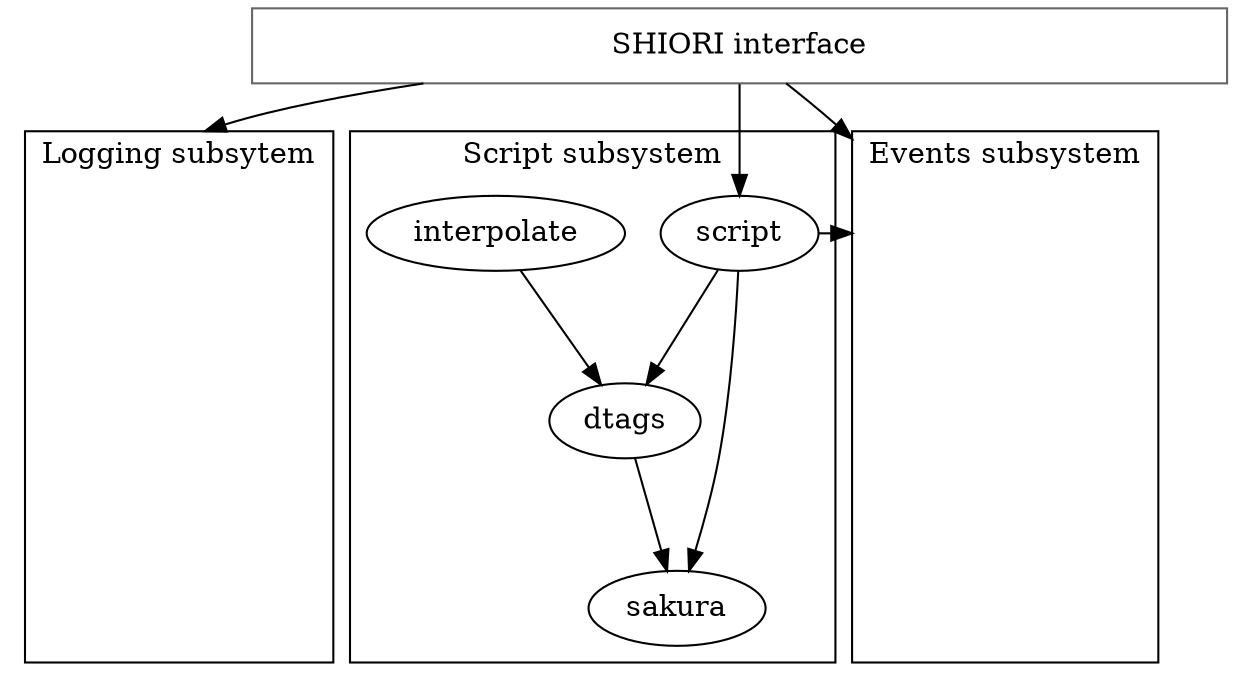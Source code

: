 digraph RSL {
    compound = true;
    node [shape=box, color=grey40]
    ranksep = 0.75

    interface [label = "SHIORI interface" width=6.5]

    subgraph cluster_logging {
        node [style=invis]
        edge [style=invis]
        label = "Logging subsytem";
        _logging->a->b
    }

    subgraph cluster_script {
        label = "Script subsystem";
        node [shape="ellipse" color=black]

        script [shape="ellipse" color=black]
        interpolate -> dtags -> sakura;
        script -> {sakura, dtags};
    }

    subgraph cluster_events {
        node [style=invis]
        edge [style=invis]
        label = "Events subsystem"
        _events->c->d
    }

    script -> _events [lhead="cluster_events" constraint=false];

    interface -> _events [lhead="cluster_events"];
    interface -> _logging:nw [lhead="cluster_logging"];
    interface -> script;
    
}